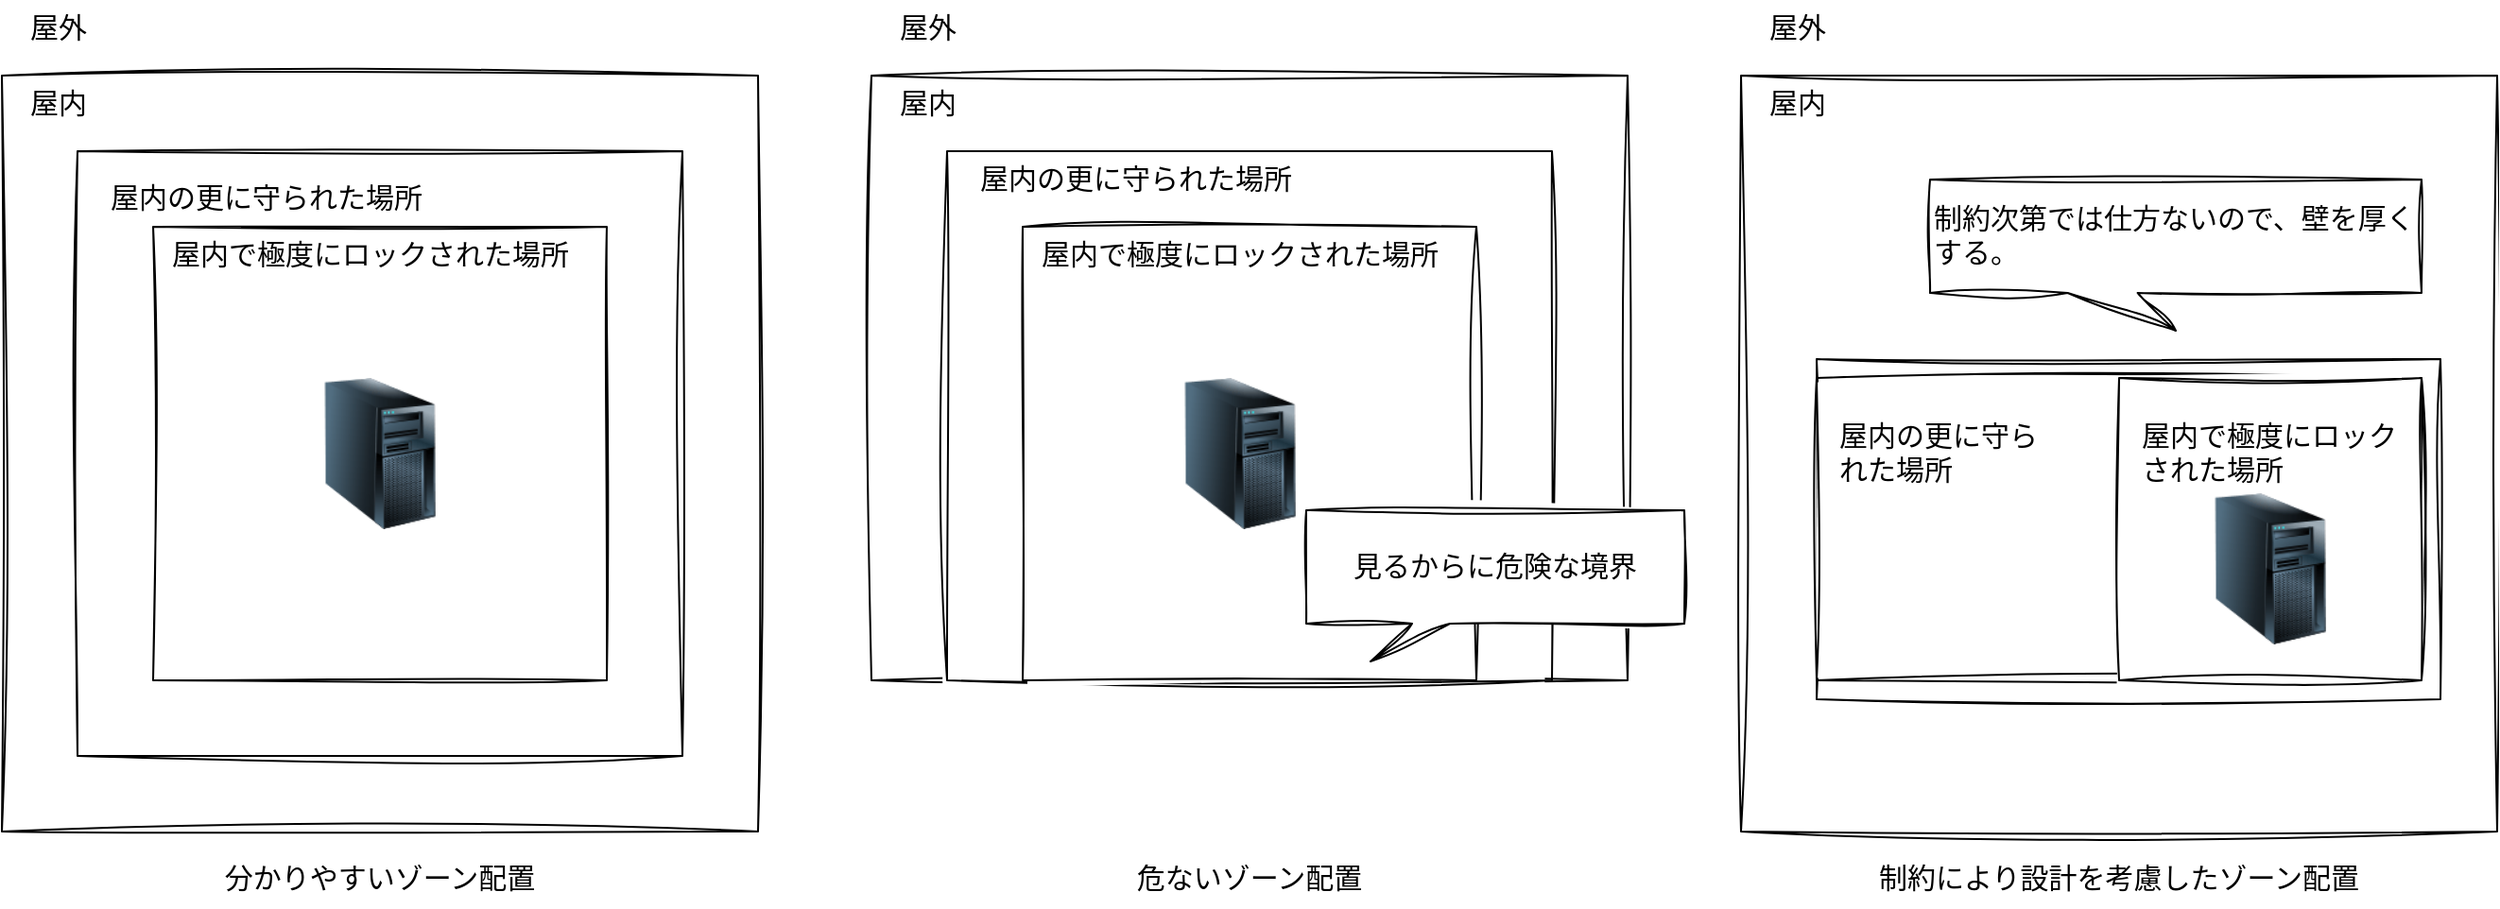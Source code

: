 <mxfile version="21.5.0" type="device">
  <diagram name="ページ1" id="5XHeX4CLQV0HkSZVJlyk">
    <mxGraphModel dx="1619" dy="560" grid="1" gridSize="10" guides="1" tooltips="1" connect="1" arrows="1" fold="1" page="1" pageScale="1" pageWidth="827" pageHeight="1169" math="0" shadow="0">
      <root>
        <mxCell id="0" />
        <mxCell id="1" parent="0" />
        <mxCell id="K7w2AXVjmMNPe1ecd76b-22" value="" style="rounded=0;whiteSpace=wrap;html=1;sketch=1;hachureGap=4;jiggle=2;curveFitting=1;fontFamily=Architects Daughter;fontSource=https%3A%2F%2Ffonts.googleapis.com%2Fcss%3Ffamily%3DArchitects%2BDaughter;fontSize=20;" vertex="1" parent="1">
          <mxGeometry x="940" y="240" width="400" height="400" as="geometry" />
        </mxCell>
        <mxCell id="K7w2AXVjmMNPe1ecd76b-34" value="" style="rounded=0;whiteSpace=wrap;html=1;sketch=1;hachureGap=4;jiggle=2;curveFitting=1;fontFamily=Architects Daughter;fontSource=https%3A%2F%2Ffonts.googleapis.com%2Fcss%3Ffamily%3DArchitects%2BDaughter;fontSize=20;" vertex="1" parent="1">
          <mxGeometry x="980" y="390" width="330" height="180" as="geometry" />
        </mxCell>
        <mxCell id="K7w2AXVjmMNPe1ecd76b-19" value="" style="rounded=0;whiteSpace=wrap;html=1;sketch=1;hachureGap=4;jiggle=2;curveFitting=1;fontFamily=Architects Daughter;fontSource=https%3A%2F%2Ffonts.googleapis.com%2Fcss%3Ffamily%3DArchitects%2BDaughter;fontSize=20;" vertex="1" parent="1">
          <mxGeometry x="480" y="240" width="400" height="320" as="geometry" />
        </mxCell>
        <mxCell id="K7w2AXVjmMNPe1ecd76b-17" value="" style="rounded=0;whiteSpace=wrap;html=1;sketch=1;hachureGap=4;jiggle=2;curveFitting=1;fontFamily=Architects Daughter;fontSource=https%3A%2F%2Ffonts.googleapis.com%2Fcss%3Ffamily%3DArchitects%2BDaughter;fontSize=20;" vertex="1" parent="1">
          <mxGeometry x="520" y="280" width="320" height="280" as="geometry" />
        </mxCell>
        <mxCell id="K7w2AXVjmMNPe1ecd76b-4" value="" style="whiteSpace=wrap;html=1;aspect=fixed;sketch=1;hachureGap=4;jiggle=2;curveFitting=1;fontFamily=Architects Daughter;fontSource=https%3A%2F%2Ffonts.googleapis.com%2Fcss%3Ffamily%3DArchitects%2BDaughter;fontSize=20;" vertex="1" parent="1">
          <mxGeometry x="20" y="240" width="400" height="400" as="geometry" />
        </mxCell>
        <mxCell id="K7w2AXVjmMNPe1ecd76b-3" value="" style="whiteSpace=wrap;html=1;aspect=fixed;sketch=1;hachureGap=4;jiggle=2;curveFitting=1;fontFamily=Architects Daughter;fontSource=https%3A%2F%2Ffonts.googleapis.com%2Fcss%3Ffamily%3DArchitects%2BDaughter;fontSize=20;" vertex="1" parent="1">
          <mxGeometry x="60" y="280" width="320" height="320" as="geometry" />
        </mxCell>
        <mxCell id="K7w2AXVjmMNPe1ecd76b-2" value="" style="whiteSpace=wrap;html=1;aspect=fixed;sketch=1;hachureGap=4;jiggle=2;curveFitting=1;fontFamily=Architects Daughter;fontSource=https%3A%2F%2Ffonts.googleapis.com%2Fcss%3Ffamily%3DArchitects%2BDaughter;fontSize=20;" vertex="1" parent="1">
          <mxGeometry x="100" y="320" width="240" height="240" as="geometry" />
        </mxCell>
        <mxCell id="K7w2AXVjmMNPe1ecd76b-1" value="" style="image;html=1;image=img/lib/clip_art/computers/Server_Tower_128x128.png;sketch=1;hachureGap=4;jiggle=2;curveFitting=1;fontFamily=Architects Daughter;fontSource=https%3A%2F%2Ffonts.googleapis.com%2Fcss%3Ffamily%3DArchitects%2BDaughter;fontSize=20;" vertex="1" parent="1">
          <mxGeometry x="180" y="400" width="80" height="80" as="geometry" />
        </mxCell>
        <mxCell id="K7w2AXVjmMNPe1ecd76b-5" value="屋外" style="text;html=1;strokeColor=none;fillColor=none;align=center;verticalAlign=middle;whiteSpace=wrap;rounded=0;fontSize=15;fontFamily=Architects Daughter;" vertex="1" parent="1">
          <mxGeometry x="20" y="200" width="60" height="30" as="geometry" />
        </mxCell>
        <mxCell id="K7w2AXVjmMNPe1ecd76b-6" value="屋内" style="text;html=1;strokeColor=none;fillColor=none;align=center;verticalAlign=middle;whiteSpace=wrap;rounded=0;fontSize=15;fontFamily=Architects Daughter;" vertex="1" parent="1">
          <mxGeometry x="20" y="240" width="60" height="30" as="geometry" />
        </mxCell>
        <mxCell id="K7w2AXVjmMNPe1ecd76b-7" value="屋内の更に守られた場所" style="text;html=1;strokeColor=none;fillColor=none;align=center;verticalAlign=middle;whiteSpace=wrap;rounded=0;fontSize=15;fontFamily=Architects Daughter;" vertex="1" parent="1">
          <mxGeometry x="60" y="290" width="200" height="30" as="geometry" />
        </mxCell>
        <mxCell id="K7w2AXVjmMNPe1ecd76b-8" value="屋内で極度にロックされた場所" style="text;html=1;strokeColor=none;fillColor=none;align=center;verticalAlign=middle;whiteSpace=wrap;rounded=0;fontSize=15;fontFamily=Architects Daughter;" vertex="1" parent="1">
          <mxGeometry x="100" y="320" width="230" height="30" as="geometry" />
        </mxCell>
        <mxCell id="K7w2AXVjmMNPe1ecd76b-11" value="" style="whiteSpace=wrap;html=1;aspect=fixed;sketch=1;hachureGap=4;jiggle=2;curveFitting=1;fontFamily=Architects Daughter;fontSource=https%3A%2F%2Ffonts.googleapis.com%2Fcss%3Ffamily%3DArchitects%2BDaughter;fontSize=20;" vertex="1" parent="1">
          <mxGeometry x="560" y="320" width="240" height="240" as="geometry" />
        </mxCell>
        <mxCell id="K7w2AXVjmMNPe1ecd76b-12" value="" style="image;html=1;image=img/lib/clip_art/computers/Server_Tower_128x128.png;sketch=1;hachureGap=4;jiggle=2;curveFitting=1;fontFamily=Architects Daughter;fontSource=https%3A%2F%2Ffonts.googleapis.com%2Fcss%3Ffamily%3DArchitects%2BDaughter;fontSize=20;" vertex="1" parent="1">
          <mxGeometry x="635" y="400" width="80" height="80" as="geometry" />
        </mxCell>
        <mxCell id="K7w2AXVjmMNPe1ecd76b-13" value="屋外" style="text;html=1;strokeColor=none;fillColor=none;align=center;verticalAlign=middle;whiteSpace=wrap;rounded=0;fontSize=15;fontFamily=Architects Daughter;" vertex="1" parent="1">
          <mxGeometry x="480" y="200" width="60" height="30" as="geometry" />
        </mxCell>
        <mxCell id="K7w2AXVjmMNPe1ecd76b-14" value="屋内" style="text;html=1;strokeColor=none;fillColor=none;align=center;verticalAlign=middle;whiteSpace=wrap;rounded=0;fontSize=15;fontFamily=Architects Daughter;" vertex="1" parent="1">
          <mxGeometry x="480" y="240" width="60" height="30" as="geometry" />
        </mxCell>
        <mxCell id="K7w2AXVjmMNPe1ecd76b-15" value="屋内の更に守られた場所" style="text;html=1;strokeColor=none;fillColor=none;align=center;verticalAlign=middle;whiteSpace=wrap;rounded=0;fontSize=15;fontFamily=Architects Daughter;" vertex="1" parent="1">
          <mxGeometry x="520" y="280" width="200" height="30" as="geometry" />
        </mxCell>
        <mxCell id="K7w2AXVjmMNPe1ecd76b-16" value="屋内で極度にロックされた場所" style="text;html=1;strokeColor=none;fillColor=none;align=center;verticalAlign=middle;whiteSpace=wrap;rounded=0;fontSize=15;fontFamily=Architects Daughter;" vertex="1" parent="1">
          <mxGeometry x="560" y="320" width="230" height="30" as="geometry" />
        </mxCell>
        <mxCell id="K7w2AXVjmMNPe1ecd76b-21" value="見るからに危険な境界" style="shape=callout;whiteSpace=wrap;html=1;perimeter=calloutPerimeter;sketch=1;hachureGap=4;jiggle=2;curveFitting=1;fontFamily=Architects Daughter;fontSource=https%3A%2F%2Ffonts.googleapis.com%2Fcss%3Ffamily%3DArchitects%2BDaughter;fontSize=15;size=20;position=0.28;rotation=0;position2=0.17;" vertex="1" parent="1">
          <mxGeometry x="710" y="470" width="200" height="80" as="geometry" />
        </mxCell>
        <mxCell id="K7w2AXVjmMNPe1ecd76b-23" value="" style="rounded=0;whiteSpace=wrap;html=1;sketch=1;hachureGap=4;jiggle=2;curveFitting=1;fontFamily=Architects Daughter;fontSource=https%3A%2F%2Ffonts.googleapis.com%2Fcss%3Ffamily%3DArchitects%2BDaughter;fontSize=20;" vertex="1" parent="1">
          <mxGeometry x="980" y="400" width="320" height="160" as="geometry" />
        </mxCell>
        <mxCell id="K7w2AXVjmMNPe1ecd76b-24" value="" style="whiteSpace=wrap;html=1;aspect=fixed;sketch=1;hachureGap=4;jiggle=2;curveFitting=1;fontFamily=Architects Daughter;fontSource=https%3A%2F%2Ffonts.googleapis.com%2Fcss%3Ffamily%3DArchitects%2BDaughter;fontSize=20;" vertex="1" parent="1">
          <mxGeometry x="1140" y="400" width="160" height="160" as="geometry" />
        </mxCell>
        <mxCell id="K7w2AXVjmMNPe1ecd76b-25" value="" style="image;html=1;image=img/lib/clip_art/computers/Server_Tower_128x128.png;sketch=1;hachureGap=4;jiggle=2;curveFitting=1;fontFamily=Architects Daughter;fontSource=https%3A%2F%2Ffonts.googleapis.com%2Fcss%3Ffamily%3DArchitects%2BDaughter;fontSize=20;" vertex="1" parent="1">
          <mxGeometry x="1180" y="461" width="80" height="80" as="geometry" />
        </mxCell>
        <mxCell id="K7w2AXVjmMNPe1ecd76b-26" value="屋外" style="text;html=1;strokeColor=none;fillColor=none;align=center;verticalAlign=middle;whiteSpace=wrap;rounded=0;fontSize=15;fontFamily=Architects Daughter;" vertex="1" parent="1">
          <mxGeometry x="940" y="200" width="60" height="30" as="geometry" />
        </mxCell>
        <mxCell id="K7w2AXVjmMNPe1ecd76b-27" value="屋内" style="text;html=1;strokeColor=none;fillColor=none;align=center;verticalAlign=middle;whiteSpace=wrap;rounded=0;fontSize=15;fontFamily=Architects Daughter;" vertex="1" parent="1">
          <mxGeometry x="940" y="240" width="60" height="30" as="geometry" />
        </mxCell>
        <mxCell id="K7w2AXVjmMNPe1ecd76b-28" value="屋内の更に守られた場所" style="text;html=1;strokeColor=none;fillColor=none;align=left;verticalAlign=middle;whiteSpace=wrap;rounded=0;fontSize=15;fontFamily=Architects Daughter;" vertex="1" parent="1">
          <mxGeometry x="990" y="415" width="120" height="50" as="geometry" />
        </mxCell>
        <mxCell id="K7w2AXVjmMNPe1ecd76b-29" value="屋内で極度にロックされた場所" style="text;html=1;strokeColor=none;fillColor=none;align=left;verticalAlign=middle;whiteSpace=wrap;rounded=0;fontSize=15;fontFamily=Architects Daughter;" vertex="1" parent="1">
          <mxGeometry x="1150" y="415" width="150" height="50" as="geometry" />
        </mxCell>
        <mxCell id="K7w2AXVjmMNPe1ecd76b-30" value="制約次第では仕方ないので、壁を厚くする。" style="shape=callout;whiteSpace=wrap;html=1;perimeter=calloutPerimeter;sketch=1;hachureGap=4;jiggle=2;curveFitting=1;fontFamily=Architects Daughter;fontSource=https%3A%2F%2Ffonts.googleapis.com%2Fcss%3Ffamily%3DArchitects%2BDaughter;fontSize=15;size=20;position=0.28;rotation=0;position2=0.5;base=37;align=left;" vertex="1" parent="1">
          <mxGeometry x="1040" y="295" width="260" height="80" as="geometry" />
        </mxCell>
        <mxCell id="K7w2AXVjmMNPe1ecd76b-35" value="分かりやすいゾーン配置" style="text;html=1;strokeColor=none;fillColor=none;align=center;verticalAlign=middle;whiteSpace=wrap;rounded=0;fontSize=15;fontFamily=Architects Daughter;" vertex="1" parent="1">
          <mxGeometry x="20" y="650" width="400" height="30" as="geometry" />
        </mxCell>
        <mxCell id="K7w2AXVjmMNPe1ecd76b-36" value="危ないゾーン配置" style="text;html=1;strokeColor=none;fillColor=none;align=center;verticalAlign=middle;whiteSpace=wrap;rounded=0;fontSize=15;fontFamily=Architects Daughter;" vertex="1" parent="1">
          <mxGeometry x="480" y="650" width="400" height="30" as="geometry" />
        </mxCell>
        <mxCell id="K7w2AXVjmMNPe1ecd76b-37" value="制約により設計を考慮したゾーン配置" style="text;html=1;strokeColor=none;fillColor=none;align=center;verticalAlign=middle;whiteSpace=wrap;rounded=0;fontSize=15;fontFamily=Architects Daughter;" vertex="1" parent="1">
          <mxGeometry x="940" y="650" width="400" height="30" as="geometry" />
        </mxCell>
      </root>
    </mxGraphModel>
  </diagram>
</mxfile>
